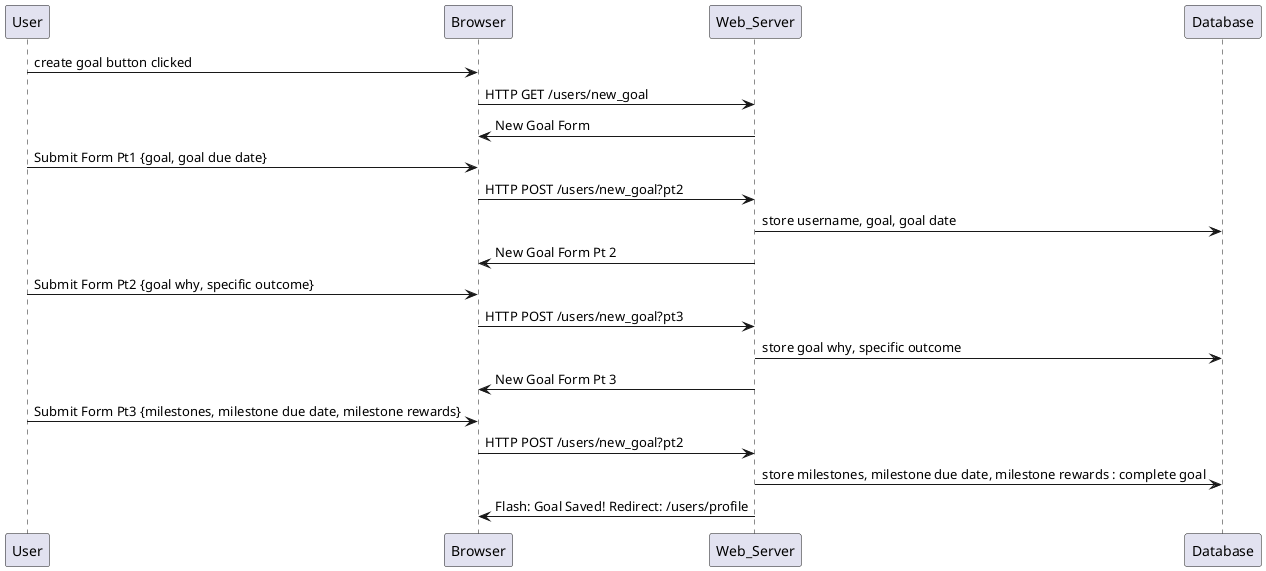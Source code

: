 @startuml New Goal Sequence Diagram
participant User
participant Browser
participant Web_Server
participant Database

User -> Browser: create goal button clicked
Browser -> Web_Server: HTTP GET /users/new_goal
Web_Server -> Browser: New Goal Form
User -> Browser: Submit Form Pt1 {goal, goal due date}
Browser -> Web_Server: HTTP POST /users/new_goal?pt2
Web_Server -> Database: store username, goal, goal date
Web_Server -> Browser: New Goal Form Pt 2
User -> Browser: Submit Form Pt2 {goal why, specific outcome}
Browser -> Web_Server: HTTP POST /users/new_goal?pt3
Web_Server -> Database: store goal why, specific outcome
Web_Server -> Browser: New Goal Form Pt 3
User -> Browser: Submit Form Pt3 {milestones, milestone due date, milestone rewards}
Browser -> Web_Server: HTTP POST /users/new_goal?pt2
Web_Server -> Database: store milestones, milestone due date, milestone rewards : complete goal
Web_Server -> Browser: Flash: Goal Saved! Redirect: /users/profile

@enduml